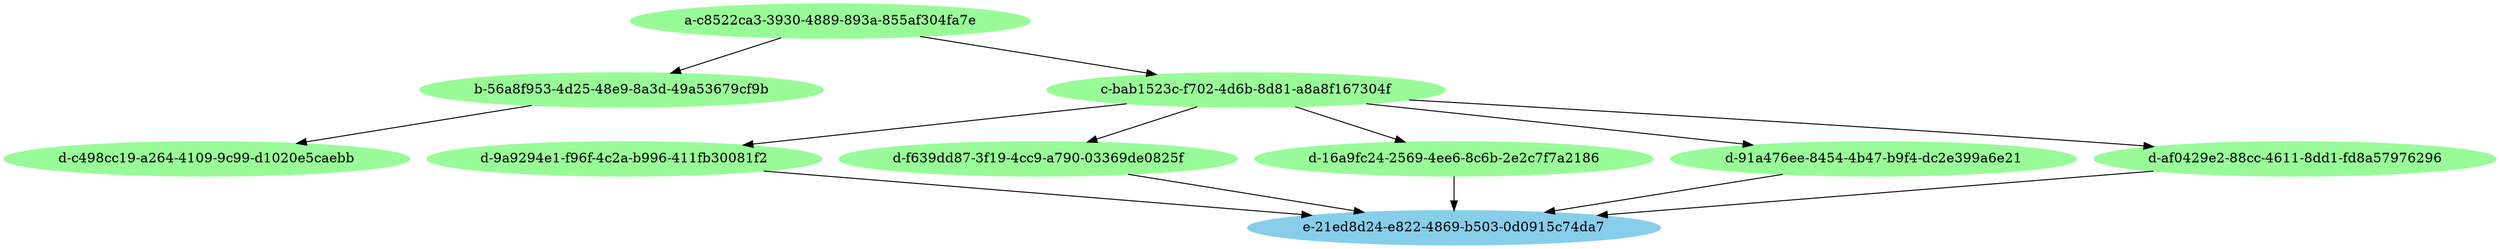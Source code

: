digraph {
	"a-c8522ca3-3930-4889-893a-855af304fa7e" [color=palegreen style=filled]
	"a-c8522ca3-3930-4889-893a-855af304fa7e" -> "b-56a8f953-4d25-48e9-8a3d-49a53679cf9b"
	"a-c8522ca3-3930-4889-893a-855af304fa7e" -> "c-bab1523c-f702-4d6b-8d81-a8a8f167304f"
	"b-56a8f953-4d25-48e9-8a3d-49a53679cf9b" [color=palegreen style=filled]
	"b-56a8f953-4d25-48e9-8a3d-49a53679cf9b" -> "d-c498cc19-a264-4109-9c99-d1020e5caebb"
	"d-c498cc19-a264-4109-9c99-d1020e5caebb" [color=palegreen style=filled]
	"c-bab1523c-f702-4d6b-8d81-a8a8f167304f" [color=palegreen style=filled]
	"c-bab1523c-f702-4d6b-8d81-a8a8f167304f" -> "d-9a9294e1-f96f-4c2a-b996-411fb30081f2"
	"c-bab1523c-f702-4d6b-8d81-a8a8f167304f" -> "d-f639dd87-3f19-4cc9-a790-03369de0825f"
	"c-bab1523c-f702-4d6b-8d81-a8a8f167304f" -> "d-16a9fc24-2569-4ee6-8c6b-2e2c7f7a2186"
	"c-bab1523c-f702-4d6b-8d81-a8a8f167304f" -> "d-91a476ee-8454-4b47-b9f4-dc2e399a6e21"
	"c-bab1523c-f702-4d6b-8d81-a8a8f167304f" -> "d-af0429e2-88cc-4611-8dd1-fd8a57976296"
	"e-21ed8d24-e822-4869-b503-0d0915c74da7" [color=skyblue style=filled]
	"d-9a9294e1-f96f-4c2a-b996-411fb30081f2" [color=palegreen style=filled]
	"d-9a9294e1-f96f-4c2a-b996-411fb30081f2" -> "e-21ed8d24-e822-4869-b503-0d0915c74da7"
	"d-f639dd87-3f19-4cc9-a790-03369de0825f" [color=palegreen style=filled]
	"d-f639dd87-3f19-4cc9-a790-03369de0825f" -> "e-21ed8d24-e822-4869-b503-0d0915c74da7"
	"d-16a9fc24-2569-4ee6-8c6b-2e2c7f7a2186" [color=palegreen style=filled]
	"d-16a9fc24-2569-4ee6-8c6b-2e2c7f7a2186" -> "e-21ed8d24-e822-4869-b503-0d0915c74da7"
	"d-91a476ee-8454-4b47-b9f4-dc2e399a6e21" [color=palegreen style=filled]
	"d-91a476ee-8454-4b47-b9f4-dc2e399a6e21" -> "e-21ed8d24-e822-4869-b503-0d0915c74da7"
	"d-af0429e2-88cc-4611-8dd1-fd8a57976296" [color=palegreen style=filled]
	"d-af0429e2-88cc-4611-8dd1-fd8a57976296" -> "e-21ed8d24-e822-4869-b503-0d0915c74da7"
}
